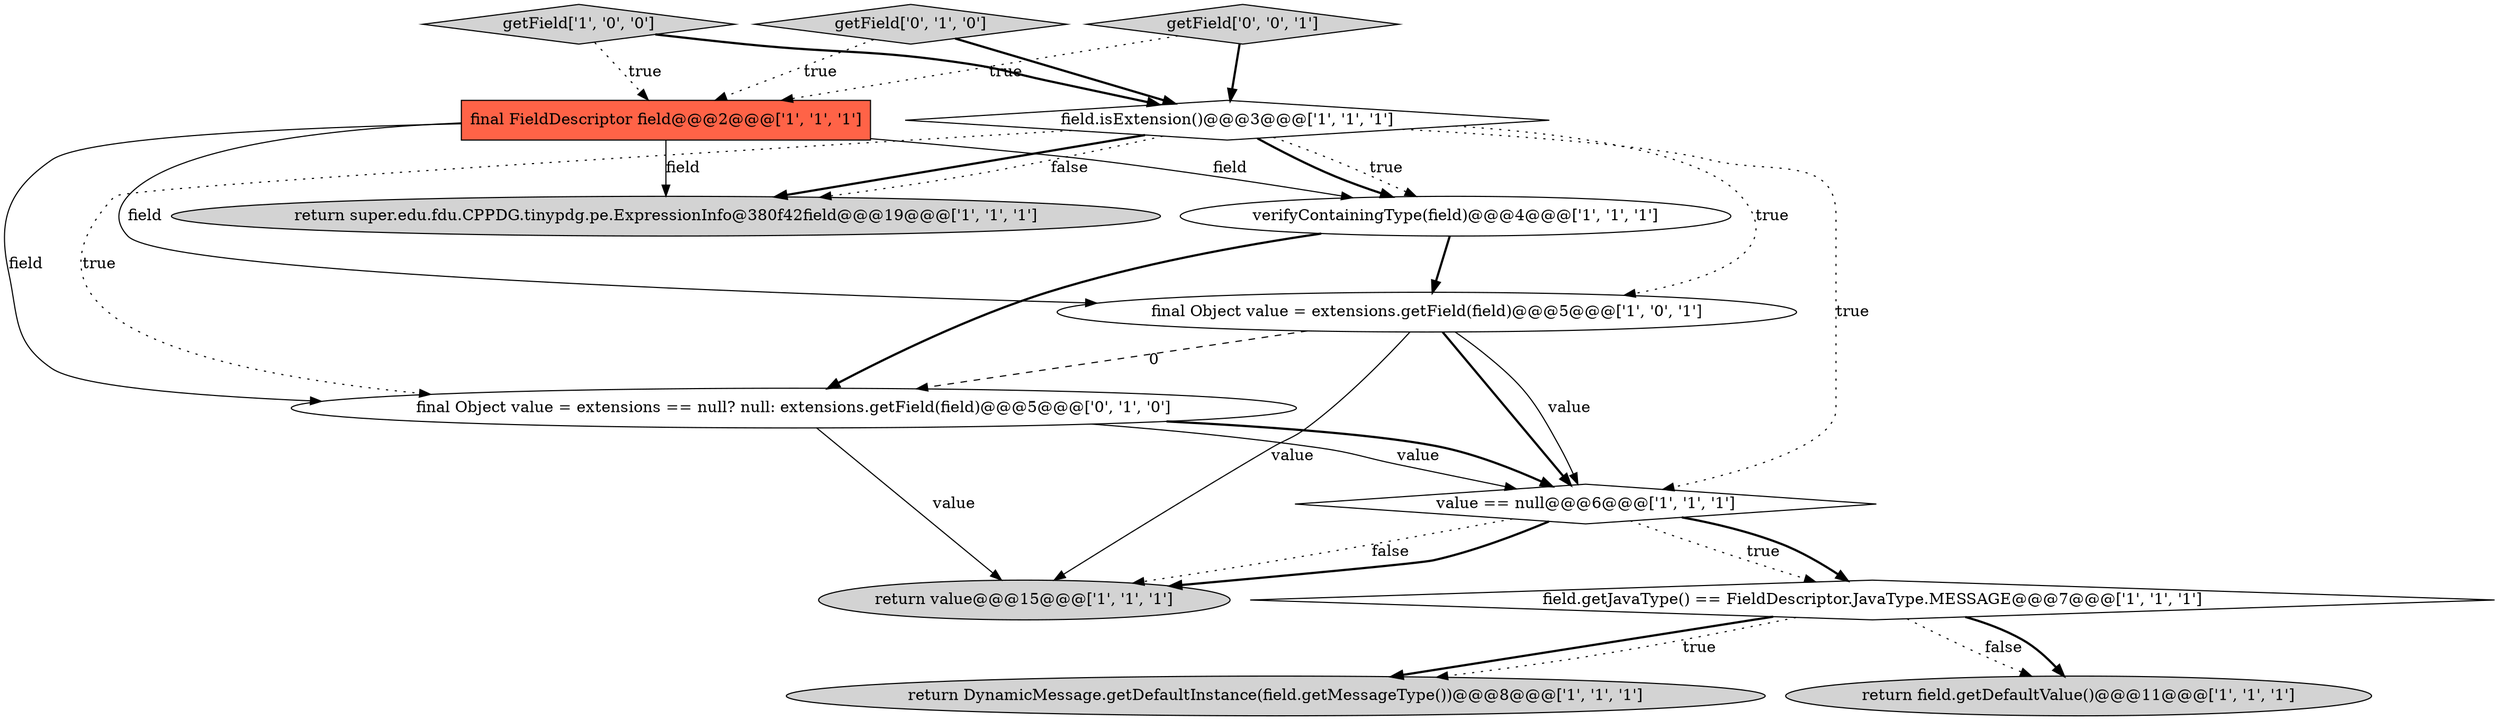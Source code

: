 digraph {
6 [style = filled, label = "field.getJavaType() == FieldDescriptor.JavaType.MESSAGE@@@7@@@['1', '1', '1']", fillcolor = white, shape = diamond image = "AAA0AAABBB1BBB"];
11 [style = filled, label = "final Object value = extensions == null? null: extensions.getField(field)@@@5@@@['0', '1', '0']", fillcolor = white, shape = ellipse image = "AAA1AAABBB2BBB"];
9 [style = filled, label = "return super.edu.fdu.CPPDG.tinypdg.pe.ExpressionInfo@380f42field@@@19@@@['1', '1', '1']", fillcolor = lightgray, shape = ellipse image = "AAA0AAABBB1BBB"];
10 [style = filled, label = "field.isExtension()@@@3@@@['1', '1', '1']", fillcolor = white, shape = diamond image = "AAA0AAABBB1BBB"];
0 [style = filled, label = "getField['1', '0', '0']", fillcolor = lightgray, shape = diamond image = "AAA0AAABBB1BBB"];
8 [style = filled, label = "return DynamicMessage.getDefaultInstance(field.getMessageType())@@@8@@@['1', '1', '1']", fillcolor = lightgray, shape = ellipse image = "AAA0AAABBB1BBB"];
2 [style = filled, label = "value == null@@@6@@@['1', '1', '1']", fillcolor = white, shape = diamond image = "AAA0AAABBB1BBB"];
3 [style = filled, label = "return value@@@15@@@['1', '1', '1']", fillcolor = lightgray, shape = ellipse image = "AAA0AAABBB1BBB"];
13 [style = filled, label = "getField['0', '0', '1']", fillcolor = lightgray, shape = diamond image = "AAA0AAABBB3BBB"];
1 [style = filled, label = "final FieldDescriptor field@@@2@@@['1', '1', '1']", fillcolor = tomato, shape = box image = "AAA0AAABBB1BBB"];
5 [style = filled, label = "verifyContainingType(field)@@@4@@@['1', '1', '1']", fillcolor = white, shape = ellipse image = "AAA0AAABBB1BBB"];
7 [style = filled, label = "return field.getDefaultValue()@@@11@@@['1', '1', '1']", fillcolor = lightgray, shape = ellipse image = "AAA0AAABBB1BBB"];
4 [style = filled, label = "final Object value = extensions.getField(field)@@@5@@@['1', '0', '1']", fillcolor = white, shape = ellipse image = "AAA0AAABBB1BBB"];
12 [style = filled, label = "getField['0', '1', '0']", fillcolor = lightgray, shape = diamond image = "AAA0AAABBB2BBB"];
10->2 [style = dotted, label="true"];
4->3 [style = solid, label="value"];
4->11 [style = dashed, label="0"];
0->1 [style = dotted, label="true"];
13->1 [style = dotted, label="true"];
10->9 [style = bold, label=""];
1->4 [style = solid, label="field"];
2->6 [style = dotted, label="true"];
6->7 [style = dotted, label="false"];
6->8 [style = bold, label=""];
11->2 [style = bold, label=""];
5->4 [style = bold, label=""];
1->5 [style = solid, label="field"];
4->2 [style = bold, label=""];
2->3 [style = bold, label=""];
0->10 [style = bold, label=""];
12->10 [style = bold, label=""];
6->8 [style = dotted, label="true"];
10->4 [style = dotted, label="true"];
5->11 [style = bold, label=""];
10->9 [style = dotted, label="false"];
2->6 [style = bold, label=""];
4->2 [style = solid, label="value"];
6->7 [style = bold, label=""];
10->11 [style = dotted, label="true"];
12->1 [style = dotted, label="true"];
1->9 [style = solid, label="field"];
2->3 [style = dotted, label="false"];
13->10 [style = bold, label=""];
10->5 [style = bold, label=""];
1->11 [style = solid, label="field"];
10->5 [style = dotted, label="true"];
11->3 [style = solid, label="value"];
11->2 [style = solid, label="value"];
}
